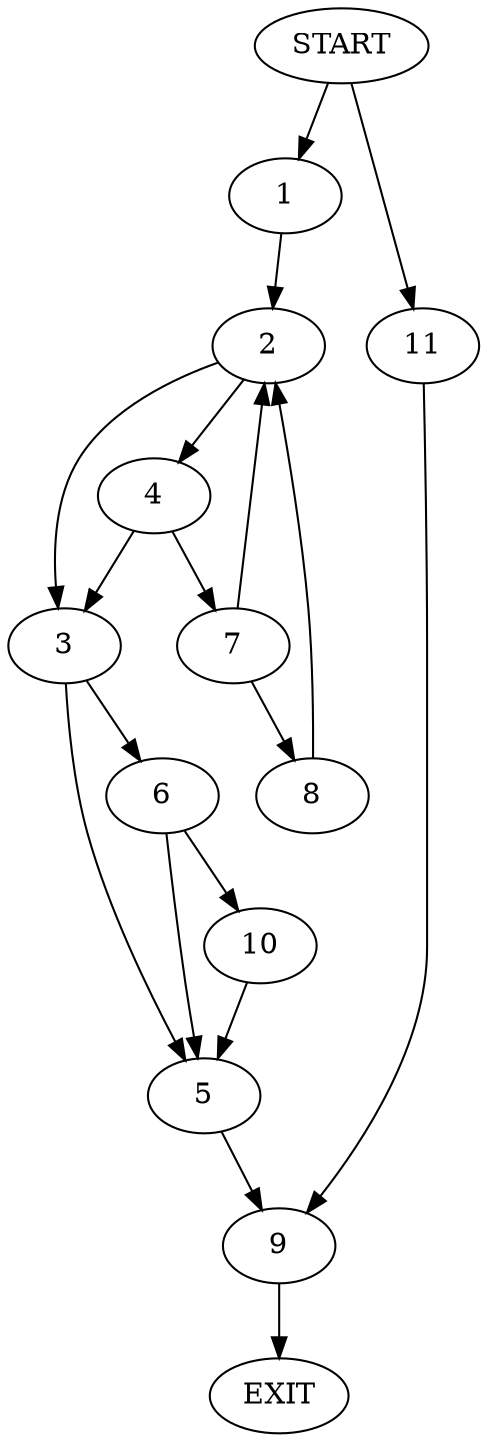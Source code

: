 digraph {
0 [label="START"]
12 [label="EXIT"]
0 -> 1
1 -> 2
2 -> 3
2 -> 4
3 -> 5
3 -> 6
4 -> 3
4 -> 7
7 -> 8
7 -> 2
8 -> 2
5 -> 9
6 -> 5
6 -> 10
10 -> 5
9 -> 12
0 -> 11
11 -> 9
}
